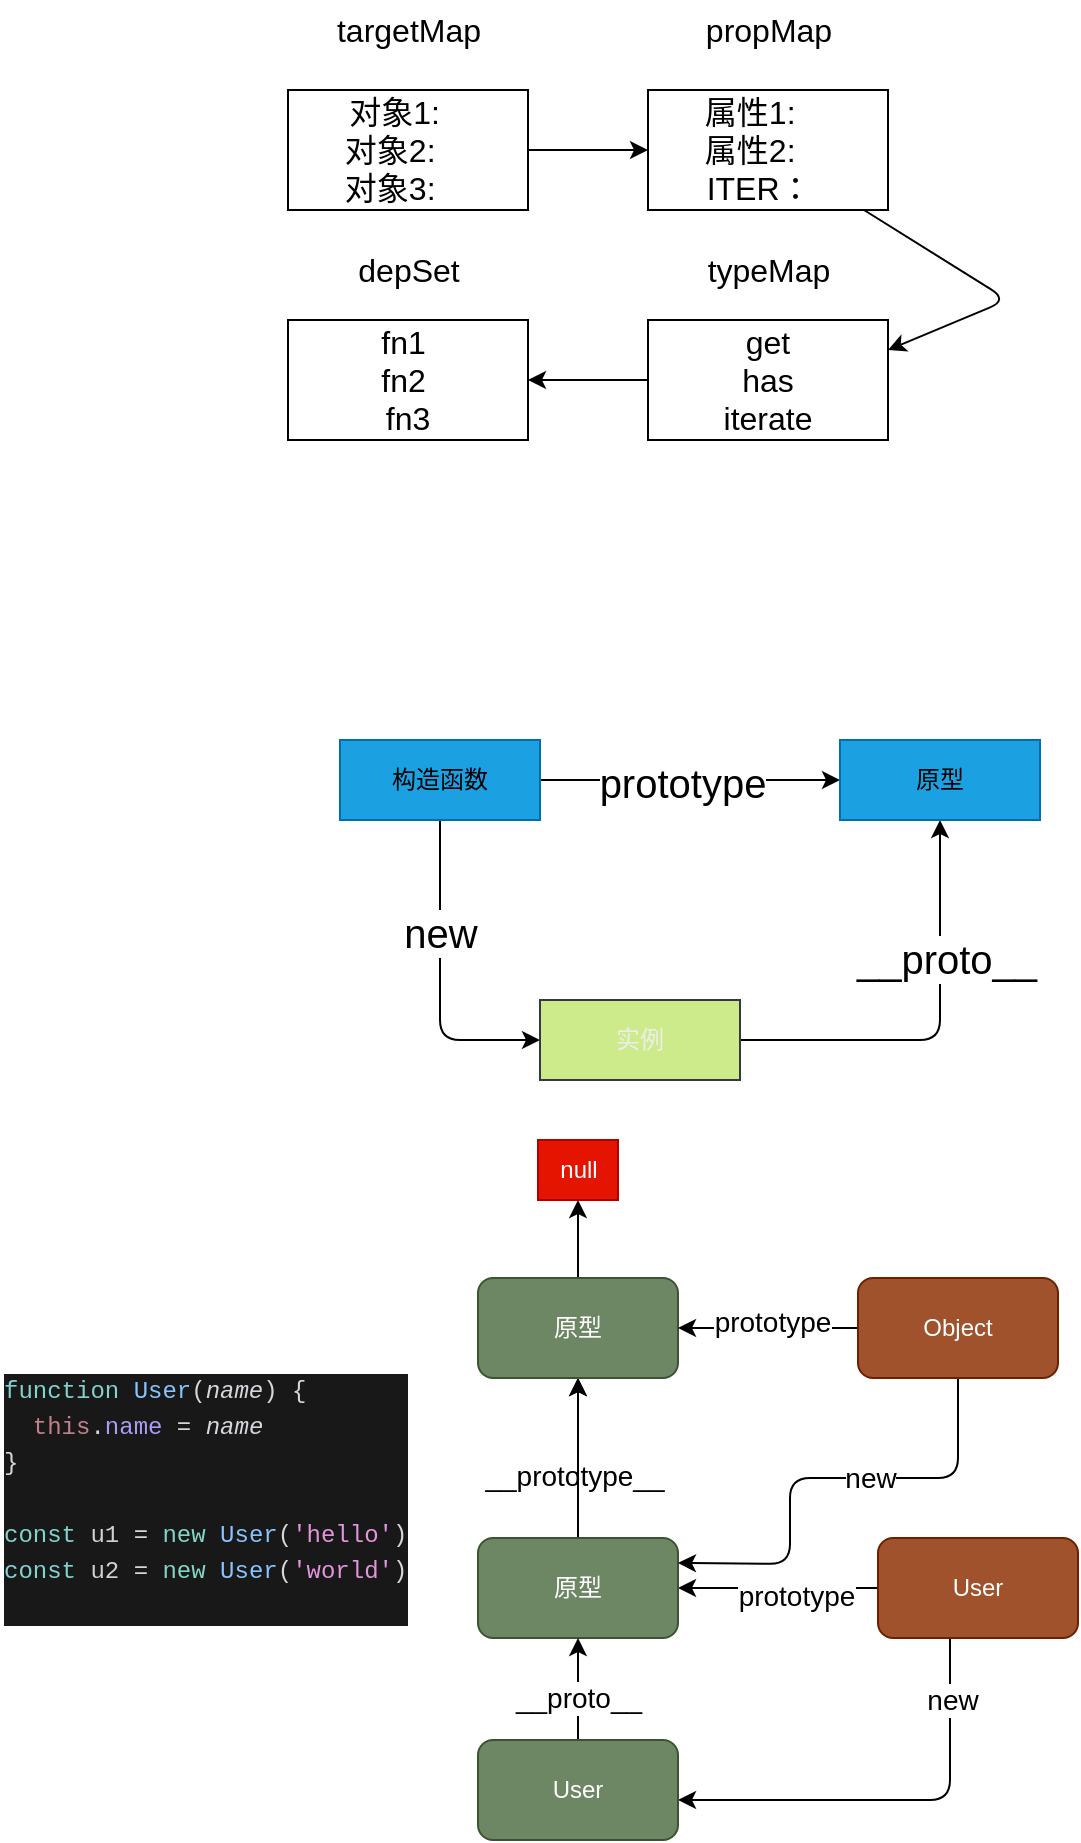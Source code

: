 <mxfile>
    <diagram id="XlxlzhI9_-ginBJWDxY5" name="第 1 页">
        <mxGraphModel dx="1062" dy="750" grid="1" gridSize="10" guides="1" tooltips="1" connect="1" arrows="1" fold="1" page="1" pageScale="1" pageWidth="827" pageHeight="1169" math="0" shadow="0">
            <root>
                <mxCell id="0"/>
                <mxCell id="1" parent="0"/>
                <mxCell id="27" style="edgeStyle=none;html=1;entryX=0;entryY=0.5;entryDx=0;entryDy=0;fontSize=16;" parent="1" source="21" target="24" edge="1">
                    <mxGeometry relative="1" as="geometry"/>
                </mxCell>
                <mxCell id="21" value="对象1:&amp;nbsp; &amp;nbsp;&lt;br&gt;对象2:&amp;nbsp; &amp;nbsp;&amp;nbsp;&lt;br&gt;对象3:&amp;nbsp; &amp;nbsp;&amp;nbsp;" style="whiteSpace=wrap;html=1;fontSize=16;" parent="1" vertex="1">
                    <mxGeometry x="234" y="255" width="120" height="60" as="geometry"/>
                </mxCell>
                <mxCell id="23" value="propMap" style="text;html=1;align=center;verticalAlign=middle;resizable=0;points=[];autosize=1;strokeColor=none;fillColor=none;fontSize=16;" parent="1" vertex="1">
                    <mxGeometry x="429" y="210" width="90" height="30" as="geometry"/>
                </mxCell>
                <mxCell id="38" style="edgeStyle=none;html=1;entryX=1;entryY=0.25;entryDx=0;entryDy=0;fontSize=16;" parent="1" source="24" target="29" edge="1">
                    <mxGeometry relative="1" as="geometry">
                        <Array as="points">
                            <mxPoint x="594" y="360"/>
                        </Array>
                    </mxGeometry>
                </mxCell>
                <mxCell id="24" value="属性1:&amp;nbsp; &amp;nbsp;&amp;nbsp;&lt;br&gt;&amp;nbsp;属性2:&amp;nbsp; &amp;nbsp; &amp;nbsp;&lt;br&gt;ITER：&amp;nbsp;&amp;nbsp;" style="whiteSpace=wrap;html=1;fontSize=16;" parent="1" vertex="1">
                    <mxGeometry x="414" y="255" width="120" height="60" as="geometry"/>
                </mxCell>
                <mxCell id="39" style="edgeStyle=none;html=1;fontSize=16;" parent="1" source="29" target="35" edge="1">
                    <mxGeometry relative="1" as="geometry"/>
                </mxCell>
                <mxCell id="29" value="get&lt;br&gt;has&lt;br&gt;iterate" style="whiteSpace=wrap;html=1;fontSize=16;" parent="1" vertex="1">
                    <mxGeometry x="414" y="370" width="120" height="60" as="geometry"/>
                </mxCell>
                <mxCell id="32" value="depSet" style="text;html=1;align=center;verticalAlign=middle;resizable=0;points=[];autosize=1;strokeColor=none;fillColor=none;fontSize=16;" parent="1" vertex="1">
                    <mxGeometry x="259" y="330" width="70" height="30" as="geometry"/>
                </mxCell>
                <mxCell id="34" value="targetMap" style="text;html=1;align=center;verticalAlign=middle;resizable=0;points=[];autosize=1;strokeColor=none;fillColor=none;fontSize=16;" parent="1" vertex="1">
                    <mxGeometry x="244" y="210" width="100" height="30" as="geometry"/>
                </mxCell>
                <mxCell id="35" value="fn1&amp;nbsp;&lt;br&gt;fn2&amp;nbsp;&lt;br&gt;fn3" style="whiteSpace=wrap;html=1;fontSize=16;" parent="1" vertex="1">
                    <mxGeometry x="234" y="370" width="120" height="60" as="geometry"/>
                </mxCell>
                <mxCell id="26" value="typeMap" style="text;html=1;align=center;verticalAlign=middle;resizable=0;points=[];autosize=1;strokeColor=none;fillColor=none;fontSize=16;" parent="1" vertex="1">
                    <mxGeometry x="434" y="330" width="80" height="30" as="geometry"/>
                </mxCell>
                <mxCell id="43" value="" style="edgeStyle=none;html=1;" parent="1" source="40" target="42" edge="1">
                    <mxGeometry relative="1" as="geometry">
                        <Array as="points">
                            <mxPoint x="310" y="730"/>
                        </Array>
                    </mxGeometry>
                </mxCell>
                <mxCell id="50" value="&lt;font style=&quot;font-size: 20px;&quot;&gt;new&lt;/font&gt;" style="edgeLabel;html=1;align=center;verticalAlign=middle;resizable=0;points=[];" parent="43" vertex="1" connectable="0">
                    <mxGeometry x="-0.3" relative="1" as="geometry">
                        <mxPoint as="offset"/>
                    </mxGeometry>
                </mxCell>
                <mxCell id="46" value="" style="edgeStyle=none;html=1;" parent="1" source="40" target="45" edge="1">
                    <mxGeometry relative="1" as="geometry"/>
                </mxCell>
                <mxCell id="47" value="&lt;font style=&quot;font-size: 20px;&quot;&gt;prototype&lt;/font&gt;" style="edgeLabel;html=1;align=center;verticalAlign=middle;resizable=0;points=[];" parent="46" vertex="1" connectable="0">
                    <mxGeometry x="-0.053" y="-1" relative="1" as="geometry">
                        <mxPoint as="offset"/>
                    </mxGeometry>
                </mxCell>
                <mxCell id="40" value="&lt;span&gt;&lt;font style=&quot;color: rgb(0, 0, 0);&quot;&gt;构造函数&lt;/font&gt;&lt;/span&gt;" style="whiteSpace=wrap;html=1;fillColor=#1ba1e2;fontColor=light-dark(#FFFFFF,#FFFFFF);strokeColor=#006EAF;" parent="1" vertex="1">
                    <mxGeometry x="260" y="580" width="100" height="40" as="geometry"/>
                </mxCell>
                <mxCell id="48" style="edgeStyle=none;html=1;exitX=1;exitY=0.5;exitDx=0;exitDy=0;" parent="1" source="42" target="45" edge="1">
                    <mxGeometry relative="1" as="geometry">
                        <Array as="points">
                            <mxPoint x="560" y="730"/>
                        </Array>
                    </mxGeometry>
                </mxCell>
                <mxCell id="49" value="&lt;font style=&quot;font-size: 20px;&quot;&gt;__proto__&lt;/font&gt;" style="edgeLabel;html=1;align=center;verticalAlign=middle;resizable=0;points=[];" parent="48" vertex="1" connectable="0">
                    <mxGeometry x="0.343" y="-3" relative="1" as="geometry">
                        <mxPoint as="offset"/>
                    </mxGeometry>
                </mxCell>
                <mxCell id="42" value="&lt;font color=&quot;#ededed&quot;&gt;实例&lt;/font&gt;" style="whiteSpace=wrap;html=1;fillColor=light-dark(#CDEB8B,#FF9933);strokeColor=#36393d;" parent="1" vertex="1">
                    <mxGeometry x="360" y="710" width="100" height="40" as="geometry"/>
                </mxCell>
                <mxCell id="45" value="&lt;span&gt;&lt;font style=&quot;color: light-dark(rgb(0, 0, 0), rgb(0, 0, 0));&quot;&gt;原型&lt;/font&gt;&lt;/span&gt;" style="whiteSpace=wrap;html=1;fillColor=light-dark(#1BA1E2,#FF9933);fontColor=light-dark(#FFFFFF,#000000);strokeColor=#006EAF;" parent="1" vertex="1">
                    <mxGeometry x="510" y="580" width="100" height="40" as="geometry"/>
                </mxCell>
                <mxCell id="51" value="&lt;div style=&quot;color: #d6d6dd;background-color: #181818;font-family: Menlo, Monaco, &#39;Courier New&#39;, monospace;font-weight: normal;font-size: 12px;line-height: 18px;white-space: pre;&quot;&gt;&lt;div&gt;&lt;span style=&quot;color: #82d2ce;&quot;&gt;function&lt;/span&gt;&lt;span style=&quot;color: #d6d6dd;&quot;&gt; &lt;/span&gt;&lt;span style=&quot;color: #87c3ff;&quot;&gt;User&lt;/span&gt;&lt;span style=&quot;color: #d6d6dd;&quot;&gt;(&lt;/span&gt;&lt;span style=&quot;color: #d6d6dd;font-style: italic;&quot;&gt;name&lt;/span&gt;&lt;span style=&quot;color: #d6d6dd;&quot;&gt;) {&lt;/span&gt;&lt;/div&gt;&lt;div&gt;&lt;span style=&quot;color: #d6d6dd;&quot;&gt;  &lt;/span&gt;&lt;span style=&quot;color: #c1808a;&quot;&gt;this&lt;/span&gt;&lt;span style=&quot;color: #d6d6dd;&quot;&gt;.&lt;/span&gt;&lt;span style=&quot;color: #aa9bf5;&quot;&gt;name&lt;/span&gt;&lt;span style=&quot;color: #d6d6dd;&quot;&gt; = &lt;/span&gt;&lt;span style=&quot;color: #d6d6dd;font-style: italic;&quot;&gt;name&lt;/span&gt;&lt;/div&gt;&lt;div&gt;&lt;span style=&quot;color: #d6d6dd;&quot;&gt;}&lt;/span&gt;&lt;/div&gt;&lt;br&gt;&lt;div&gt;&lt;span style=&quot;color: #82d2ce;&quot;&gt;const&lt;/span&gt;&lt;span style=&quot;color: #d6d6dd;&quot;&gt; &lt;/span&gt;&lt;span style=&quot;color: #d1d1d1;&quot;&gt;u1&lt;/span&gt;&lt;span style=&quot;color: #d6d6dd;&quot;&gt; = &lt;/span&gt;&lt;span style=&quot;color: #83d6c5;&quot;&gt;new&lt;/span&gt;&lt;span style=&quot;color: #d6d6dd;&quot;&gt; &lt;/span&gt;&lt;span style=&quot;color: #87c3ff;&quot;&gt;User&lt;/span&gt;&lt;span style=&quot;color: #d6d6dd;&quot;&gt;(&lt;/span&gt;&lt;span style=&quot;color: #e394dc;&quot;&gt;&#39;hello&#39;&lt;/span&gt;&lt;span style=&quot;color: #d6d6dd;&quot;&gt;)&lt;/span&gt;&lt;/div&gt;&lt;div&gt;&lt;span style=&quot;color: #82d2ce;&quot;&gt;const&lt;/span&gt;&lt;span style=&quot;color: #d6d6dd;&quot;&gt; &lt;/span&gt;&lt;span style=&quot;color: #d1d1d1;&quot;&gt;u2&lt;/span&gt;&lt;span style=&quot;color: #d6d6dd;&quot;&gt; = &lt;/span&gt;&lt;span style=&quot;color: #83d6c5;&quot;&gt;new&lt;/span&gt;&lt;span style=&quot;color: #d6d6dd;&quot;&gt; &lt;/span&gt;&lt;span style=&quot;color: #87c3ff;&quot;&gt;User&lt;/span&gt;&lt;span style=&quot;color: #d6d6dd;&quot;&gt;(&lt;/span&gt;&lt;span style=&quot;color: #e394dc;&quot;&gt;&#39;world&#39;&lt;/span&gt;&lt;span style=&quot;color: #d6d6dd;&quot;&gt;)&lt;/span&gt;&lt;/div&gt;&lt;br&gt;&lt;/div&gt;" style="text;whiteSpace=wrap;html=1;" vertex="1" parent="1">
                    <mxGeometry x="90" y="890" width="210" height="140" as="geometry"/>
                </mxCell>
                <mxCell id="54" value="" style="edgeStyle=none;html=1;" edge="1" parent="1">
                    <mxGeometry relative="1" as="geometry">
                        <mxPoint x="565" y="990" as="sourcePoint"/>
                        <mxPoint x="429" y="1110" as="targetPoint"/>
                        <Array as="points">
                            <mxPoint x="565" y="1110"/>
                        </Array>
                    </mxGeometry>
                </mxCell>
                <mxCell id="55" value="new" style="edgeLabel;html=1;align=center;verticalAlign=middle;resizable=0;points=[];fontSize=14;" vertex="1" connectable="0" parent="54">
                    <mxGeometry x="0.013" y="-2" relative="1" as="geometry">
                        <mxPoint x="10" y="-48" as="offset"/>
                    </mxGeometry>
                </mxCell>
                <mxCell id="57" value="" style="edgeStyle=none;html=1;" edge="1" parent="1" source="52" target="56">
                    <mxGeometry relative="1" as="geometry"/>
                </mxCell>
                <mxCell id="62" value="prototype" style="edgeLabel;html=1;align=center;verticalAlign=middle;resizable=0;points=[];fontSize=14;" vertex="1" connectable="0" parent="57">
                    <mxGeometry x="-0.18" y="4" relative="1" as="geometry">
                        <mxPoint as="offset"/>
                    </mxGeometry>
                </mxCell>
                <mxCell id="52" value="User" style="rounded=1;whiteSpace=wrap;html=1;fillColor=#a0522d;fontColor=#ffffff;strokeColor=#6D1F00;" vertex="1" parent="1">
                    <mxGeometry x="529" y="979" width="100" height="50" as="geometry"/>
                </mxCell>
                <mxCell id="64" value="" style="edgeStyle=none;html=1;" edge="1" parent="1" source="56" target="63">
                    <mxGeometry relative="1" as="geometry"/>
                </mxCell>
                <mxCell id="65" value="&lt;font style=&quot;font-size: 14px;&quot;&gt;__prototype__&lt;/font&gt;" style="edgeLabel;html=1;align=center;verticalAlign=middle;resizable=0;points=[];" vertex="1" connectable="0" parent="64">
                    <mxGeometry x="-0.225" y="2" relative="1" as="geometry">
                        <mxPoint as="offset"/>
                    </mxGeometry>
                </mxCell>
                <mxCell id="70" value="" style="edgeStyle=none;html=1;" edge="1" parent="1" source="56" target="63">
                    <mxGeometry relative="1" as="geometry"/>
                </mxCell>
                <mxCell id="56" value="原型" style="rounded=1;whiteSpace=wrap;html=1;fillColor=#6d8764;fontColor=#ffffff;strokeColor=#3A5431;" vertex="1" parent="1">
                    <mxGeometry x="329" y="979" width="100" height="50" as="geometry"/>
                </mxCell>
                <mxCell id="60" value="" style="edgeStyle=none;html=1;" edge="1" parent="1" source="59" target="56">
                    <mxGeometry relative="1" as="geometry"/>
                </mxCell>
                <mxCell id="61" value="__proto__" style="edgeLabel;html=1;align=center;verticalAlign=middle;resizable=0;points=[];fontSize=14;" vertex="1" connectable="0" parent="60">
                    <mxGeometry x="-0.178" relative="1" as="geometry">
                        <mxPoint as="offset"/>
                    </mxGeometry>
                </mxCell>
                <mxCell id="59" value="User" style="rounded=1;whiteSpace=wrap;html=1;fillColor=#6d8764;fontColor=#ffffff;strokeColor=#3A5431;" vertex="1" parent="1">
                    <mxGeometry x="329" y="1080" width="100" height="50" as="geometry"/>
                </mxCell>
                <mxCell id="75" style="edgeStyle=none;html=1;" edge="1" parent="1" source="63">
                    <mxGeometry relative="1" as="geometry">
                        <mxPoint x="379" y="810" as="targetPoint"/>
                    </mxGeometry>
                </mxCell>
                <mxCell id="63" value="原型" style="rounded=1;whiteSpace=wrap;html=1;fillColor=#6d8764;fontColor=#ffffff;strokeColor=#3A5431;" vertex="1" parent="1">
                    <mxGeometry x="329" y="849" width="100" height="50" as="geometry"/>
                </mxCell>
                <mxCell id="68" value="" style="edgeStyle=none;html=1;" edge="1" parent="1" source="67" target="63">
                    <mxGeometry relative="1" as="geometry"/>
                </mxCell>
                <mxCell id="69" value="prototype" style="edgeLabel;html=1;align=center;verticalAlign=middle;resizable=0;points=[];fontSize=14;" vertex="1" connectable="0" parent="68">
                    <mxGeometry x="-0.044" y="-3" relative="1" as="geometry">
                        <mxPoint as="offset"/>
                    </mxGeometry>
                </mxCell>
                <mxCell id="72" style="edgeStyle=none;html=1;entryX=1;entryY=0.25;entryDx=0;entryDy=0;" edge="1" parent="1" source="67" target="56">
                    <mxGeometry relative="1" as="geometry">
                        <Array as="points">
                            <mxPoint x="569" y="949"/>
                            <mxPoint x="485" y="949"/>
                            <mxPoint x="485" y="992"/>
                        </Array>
                    </mxGeometry>
                </mxCell>
                <mxCell id="73" value="new" style="edgeLabel;html=1;align=center;verticalAlign=middle;resizable=0;points=[];fontSize=14;" vertex="1" connectable="0" parent="72">
                    <mxGeometry x="-0.193" relative="1" as="geometry">
                        <mxPoint as="offset"/>
                    </mxGeometry>
                </mxCell>
                <mxCell id="67" value="Object" style="rounded=1;whiteSpace=wrap;html=1;fillColor=#a0522d;fontColor=#ffffff;strokeColor=#6D1F00;" vertex="1" parent="1">
                    <mxGeometry x="519" y="849" width="100" height="50" as="geometry"/>
                </mxCell>
                <mxCell id="76" value="null" style="text;html=1;align=center;verticalAlign=middle;resizable=0;points=[];autosize=1;strokeColor=#B20000;fillColor=#e51400;fontColor=#ffffff;" vertex="1" parent="1">
                    <mxGeometry x="359" y="780" width="40" height="30" as="geometry"/>
                </mxCell>
            </root>
        </mxGraphModel>
    </diagram>
</mxfile>